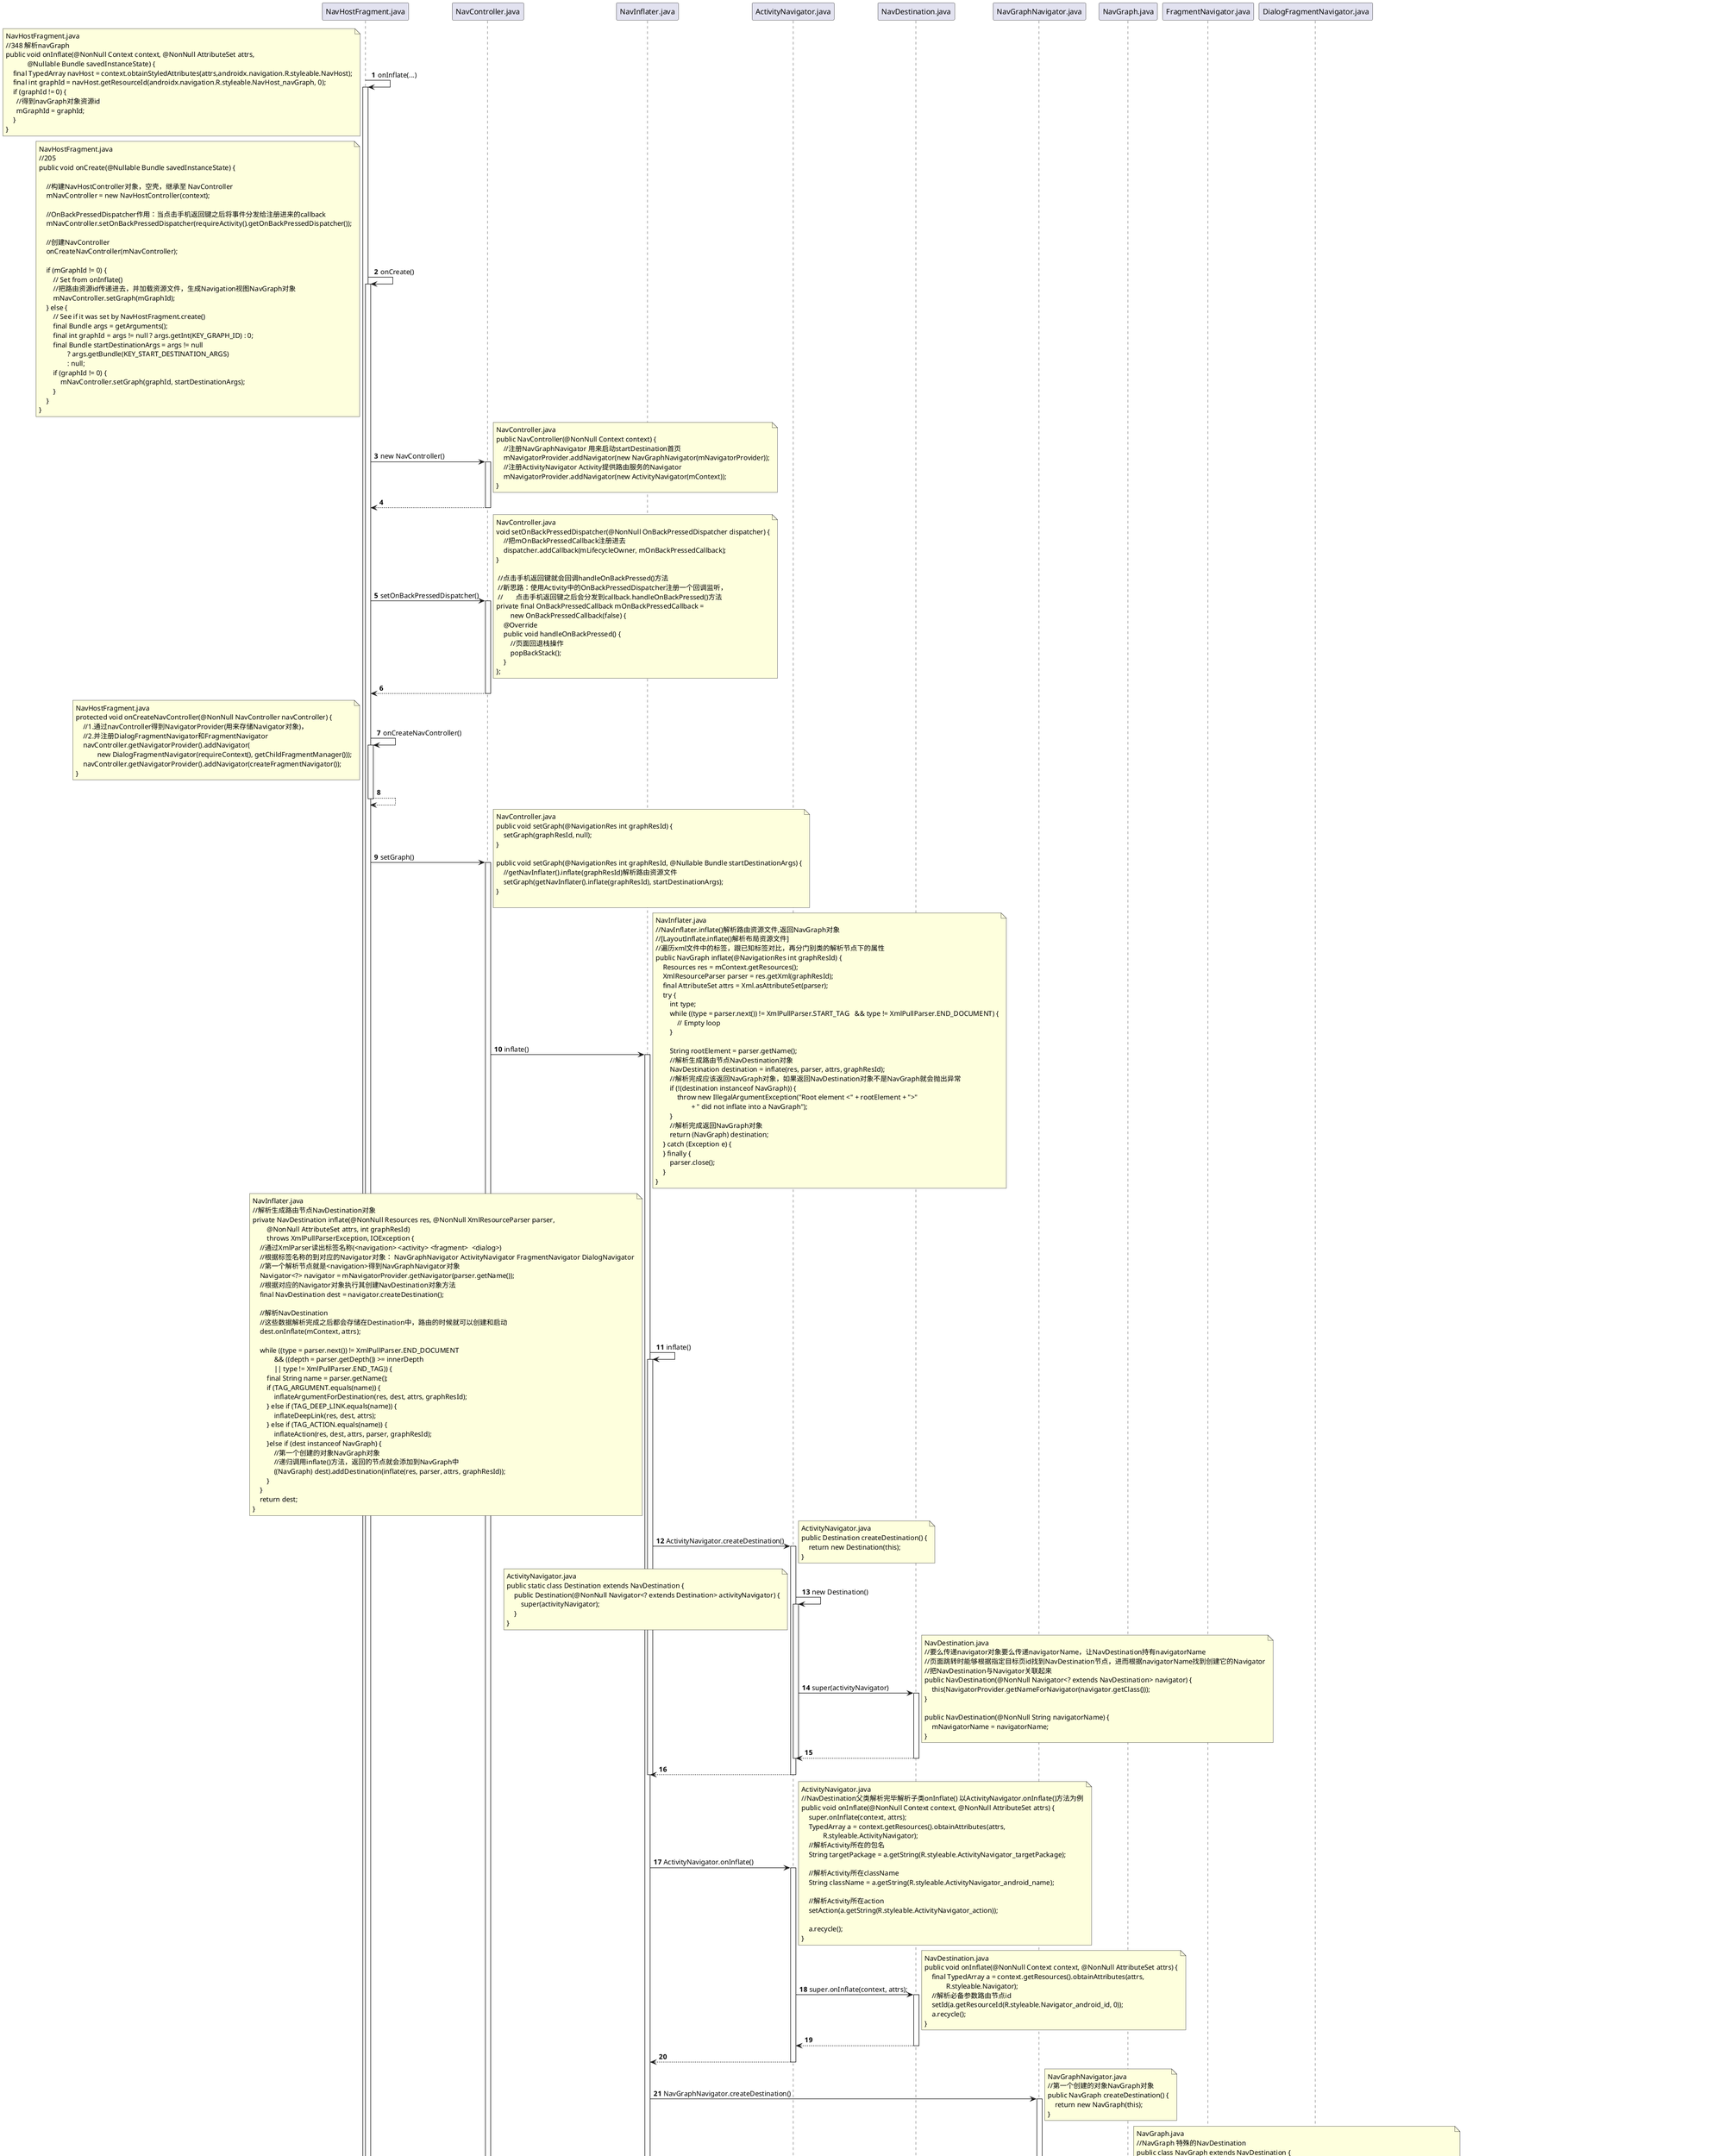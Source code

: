 @startuml
'https://plantuml.com/sequence-diagram

autonumber

'Navigation路由如何解析资源文件
'Navigation路由节点如何被创建
'Activity，Fragment，DialogFragment这三种默认界面路由能力如何实现(如何路由跳转）

'Navigation缺点：
'1.路由中所有路由节点必须在mobile_navigation.xml资源文件中定义,不够灵活
'2.Fragment路由类型节点执行路由的时候使用replace()方法，页面切换会销毁重建，造成页面生命周期重启，数据重新加载，不够友好
'3.不支持路由过程拦截和监听

'1
NavHostFragment.java -> NavHostFragment.java: onInflate(...)
activate NavHostFragment.java
note left
NavHostFragment.java
//348 解析navGraph
public void onInflate(@NonNull Context context, @NonNull AttributeSet attrs,
            @Nullable Bundle savedInstanceState) {
    final TypedArray navHost = context.obtainStyledAttributes(attrs,androidx.navigation.R.styleable.NavHost);
    final int graphId = navHost.getResourceId(androidx.navigation.R.styleable.NavHost_navGraph, 0);
    if (graphId != 0) {
      //得到navGraph对象资源id
      mGraphId = graphId;
    }
}
end note

'2
NavHostFragment.java -> NavHostFragment.java: onCreate()
activate NavHostFragment.java
note left
NavHostFragment.java
//205
public void onCreate(@Nullable Bundle savedInstanceState) {

    //构建NavHostController对象，空壳，继承至 NavController
    mNavController = new NavHostController(context);

    //OnBackPressedDispatcher作用：当点击手机返回键之后将事件分发给注册进来的callback
    mNavController.setOnBackPressedDispatcher(requireActivity().getOnBackPressedDispatcher());

    //创建NavController
    onCreateNavController(mNavController);

    if (mGraphId != 0) {
        // Set from onInflate()
        //把路由资源id传递进去，并加载资源文件，生成Navigation视图NavGraph对象
        mNavController.setGraph(mGraphId);
    } else {
        // See if it was set by NavHostFragment.create()
        final Bundle args = getArguments();
        final int graphId = args != null ? args.getInt(KEY_GRAPH_ID) : 0;
        final Bundle startDestinationArgs = args != null
                ? args.getBundle(KEY_START_DESTINATION_ARGS)
                : null;
        if (graphId != 0) {
            mNavController.setGraph(graphId, startDestinationArgs);
        }
    }
}
end note

'3
NavHostFragment.java -> NavController.java: new NavController()
activate NavController.java
note right
NavController.java
public NavController(@NonNull Context context) {
    //注册NavGraphNavigator 用来启动startDestination首页
    mNavigatorProvider.addNavigator(new NavGraphNavigator(mNavigatorProvider));
    //注册ActivityNavigator Activity提供路由服务的Navigator
    mNavigatorProvider.addNavigator(new ActivityNavigator(mContext));
}
end note

'4
NavController.java --> NavHostFragment.java:
deactivate NavController.java

'5
NavHostFragment.java -> NavController.java: setOnBackPressedDispatcher()
activate NavController.java
note right
NavController.java
void setOnBackPressedDispatcher(@NonNull OnBackPressedDispatcher dispatcher) {
    //把mOnBackPressedCallback注册进去
    dispatcher.addCallback(mLifecycleOwner, mOnBackPressedCallback);
}

 //点击手机返回键就会回调handleOnBackPressed()方法
 //新思路：使用Activity中的OnBackPressedDispatcher注册一个回调监听，
 //       点击手机返回键之后会分发到callback.handleOnBackPressed()方法
private final OnBackPressedCallback mOnBackPressedCallback =
        new OnBackPressedCallback(false) {
    @Override
    public void handleOnBackPressed() {
        //页面回退栈操作
        popBackStack();
    }
};
end note

'6
NavController.java --> NavHostFragment.java:
deactivate NavController.java

'7
NavHostFragment.java -> NavHostFragment.java: onCreateNavController()
activate NavHostFragment.java
note left
NavHostFragment.java
protected void onCreateNavController(@NonNull NavController navController) {
    //1.通过navController得到NavigatorProvider(用来存储Navigator对象)，
    //2.并注册DialogFragmentNavigator和FragmentNavigator
    navController.getNavigatorProvider().addNavigator(
            new DialogFragmentNavigator(requireContext(), getChildFragmentManager()));
    navController.getNavigatorProvider().addNavigator(createFragmentNavigator());
}
end note

'8
NavHostFragment.java --> NavHostFragment.java:
deactivate NavHostFragment.java

'9
NavHostFragment.java -> NavController.java: setGraph()
activate NavController.java
note right
NavController.java
public void setGraph(@NavigationRes int graphResId) {
    setGraph(graphResId, null);
}

public void setGraph(@NavigationRes int graphResId, @Nullable Bundle startDestinationArgs) {
    //getNavInflater().inflate(graphResId)解析路由资源文件
    setGraph(getNavInflater().inflate(graphResId), startDestinationArgs);
}

end note

'10
NavController.java -> NavInflater.java: inflate()
activate NavInflater.java
note right
NavInflater.java
//NavInflater.inflate()解析路由资源文件,返回NavGraph对象
//[LayoutInflate.inflate()解析布局资源文件]
//遍历xml文件中的标签，跟已知标签对比，再分门别类的解析节点下的属性
public NavGraph inflate(@NavigationRes int graphResId) {
    Resources res = mContext.getResources();
    XmlResourceParser parser = res.getXml(graphResId);
    final AttributeSet attrs = Xml.asAttributeSet(parser);
    try {
        int type;
        while ((type = parser.next()) != XmlPullParser.START_TAG   && type != XmlPullParser.END_DOCUMENT) {
            // Empty loop
        }

        String rootElement = parser.getName();
        //解析生成路由节点NavDestination对象
        NavDestination destination = inflate(res, parser, attrs, graphResId);
        //解析完成应该返回NavGraph对象，如果返回NavDestination对象不是NavGraph就会抛出异常
        if (!(destination instanceof NavGraph)) {
            throw new IllegalArgumentException("Root element <" + rootElement + ">"
                    + " did not inflate into a NavGraph");
        }
        //解析完成返回NavGraph对象
        return (NavGraph) destination;
    } catch (Exception e) {
    } finally {
        parser.close();
    }
}
end note

'11
NavInflater.java -> NavInflater.java: inflate()
activate NavInflater.java
note left
NavInflater.java
//解析生成路由节点NavDestination对象
private NavDestination inflate(@NonNull Resources res, @NonNull XmlResourceParser parser,
        @NonNull AttributeSet attrs, int graphResId)
        throws XmlPullParserException, IOException {
    //通过XmlParser读出标签名称(<navigation> <activity> <fragment>  <dialog>)
    //根据标签名称的到对应的Navigator对象： NavGraphNavigator ActivityNavigator FragmentNavigator DialogNavigator
    //第一个解析节点就是<navigation>得到NavGraphNavigator对象
    Navigator<?> navigator = mNavigatorProvider.getNavigator(parser.getName());
    //根据对应的Navigator对象执行其创建NavDestination对象方法
    final NavDestination dest = navigator.createDestination();

    //解析NavDestination
    //这些数据解析完成之后都会存储在Destination中，路由的时候就可以创建和启动
    dest.onInflate(mContext, attrs);

    while ((type = parser.next()) != XmlPullParser.END_DOCUMENT
            && ((depth = parser.getDepth()) >= innerDepth
            || type != XmlPullParser.END_TAG)) {
        final String name = parser.getName();
        if (TAG_ARGUMENT.equals(name)) {
            inflateArgumentForDestination(res, dest, attrs, graphResId);
        } else if (TAG_DEEP_LINK.equals(name)) {
            inflateDeepLink(res, dest, attrs);
        } else if (TAG_ACTION.equals(name)) {
            inflateAction(res, dest, attrs, parser, graphResId);
        }else if (dest instanceof NavGraph) {
            //第一个创建的对象NavGraph对象
            //递归调用inflate()方法，返回的节点就会添加到NavGraph中
            ((NavGraph) dest).addDestination(inflate(res, parser, attrs, graphResId));
        }
    }
    return dest;
}
end note

'12 ActivityNavigator.createDestination()方法为例
NavInflater.java -> ActivityNavigator.java: ActivityNavigator.createDestination()
activate ActivityNavigator.java
note right
ActivityNavigator.java
public Destination createDestination() {
    return new Destination(this);
}
end note

'13
ActivityNavigator.java -> ActivityNavigator.java: new Destination()
activate ActivityNavigator.java
note left
ActivityNavigator.java
public static class Destination extends NavDestination {
    public Destination(@NonNull Navigator<? extends Destination> activityNavigator) {
        super(activityNavigator);
    }
}
end note

'14
ActivityNavigator.java -> NavDestination.java: super(activityNavigator)
activate NavDestination.java
note right
NavDestination.java
//要么传递navigator对象要么传递navigatorName，让NavDestination持有navigatorName
//页面跳转时能够根据指定目标页id找到NavDestination节点，进而根据navigatorName找到创建它的Navigator
//把NavDestination与Navigator关联起来
public NavDestination(@NonNull Navigator<? extends NavDestination> navigator) {
    this(NavigatorProvider.getNameForNavigator(navigator.getClass()));
}

public NavDestination(@NonNull String navigatorName) {
    mNavigatorName = navigatorName;
}
end note

'15
NavDestination.java --> ActivityNavigator.java
deactivate NavDestination.java
deactivate ActivityNavigator.java

'16
ActivityNavigator.java --> NavInflater.java
deactivate ActivityNavigator.java
deactivate NavInflater.java

'17 以ActivityNavigator.onInflate()方法为例
NavInflater.java -> ActivityNavigator.java: ActivityNavigator.onInflate()
activate ActivityNavigator.java
note right
ActivityNavigator.java
//NavDestination父类解析完毕解析子类onInflate() 以ActivityNavigator.onInflate()方法为例
public void onInflate(@NonNull Context context, @NonNull AttributeSet attrs) {
    super.onInflate(context, attrs);
    TypedArray a = context.getResources().obtainAttributes(attrs,
            R.styleable.ActivityNavigator);
    //解析Activity所在的包名
    String targetPackage = a.getString(R.styleable.ActivityNavigator_targetPackage);

    //解析Activity所在className
    String className = a.getString(R.styleable.ActivityNavigator_android_name);

    //解析Activity所在action
    setAction(a.getString(R.styleable.ActivityNavigator_action));

    a.recycle();
}
end note

'18
ActivityNavigator.java -> NavDestination.java:  super.onInflate(context, attrs);
activate NavDestination.java
note right
NavDestination.java
public void onInflate(@NonNull Context context, @NonNull AttributeSet attrs) {
    final TypedArray a = context.getResources().obtainAttributes(attrs,
            R.styleable.Navigator);
    //解析必备参数路由节点id
    setId(a.getResourceId(R.styleable.Navigator_android_id, 0));
    a.recycle();
}
end note

'19
NavDestination.java --> ActivityNavigator.java
deactivate NavDestination.java

'20
ActivityNavigator.java --> NavInflater.java
deactivate ActivityNavigator.java

'21 以NavGraphNavigator.createDestination()方法为例
NavInflater.java -> NavGraphNavigator.java: NavGraphNavigator.createDestination()
activate NavGraphNavigator.java
note right
NavGraphNavigator.java
//第一个创建的对象NavGraph对象
public NavGraph createDestination() {
    return new NavGraph(this);
}
end note

'22
NavGraphNavigator.java -> NavGraph.java: new NavGraph(this)
activate NavGraph.java
note right
NavGraph.java
//NavGraph 特殊的NavDestination
public class NavGraph extends NavDestination {
    //存储NavDestination路由节点 可套娃，自己嵌套自己
    final SparseArrayCompat<NavDestination> mNodes = new SparseArrayCompat<>();
    //路由中需要启动首页的id 解析是在onInflate()方法中
    private int mStartDestId;
    private String mStartDestIdName;

    //第一个创建的对象NavGraph对象
    public NavGraph(@NonNull Navigator<? extends NavGraph> navGraphNavigator) {
        super(navGraphNavigator);
    }

    //解析NavDestination属性
    @Override
    public void onInflate(@NonNull Context context, @NonNull AttributeSet attrs) {
        super.onInflate(context, attrs);
        TypedArray a = context.getResources().obtainAttributes(attrs,R.styleable.NavGraphNavigator);
        //
        setStartDestination(a.getResourceId(R.styleable.NavGraphNavigator_startDestination, 0));
        mStartDestIdName = getDisplayName(context, mStartDestId);
        a.recycle();
    }
}
end note

'23
NavGraph.java --> NavGraphNavigator.java
deactivate NavGraph.java

'24
NavGraphNavigator.java --> NavInflater.java
deactivate NavGraphNavigator.java

'25 以NavGraphNavigator.onInflate()方法为例
NavInflater.java -> NavGraphNavigator.java: NavGraphNavigator.onInflate()
activate NavGraphNavigator.java
note right
NavGraphNavigator.java
//NavDestination父类解析完毕解析子类onInflate() 以ActivityNavigator.onInflate()方法为例
//解析NavDestination属性
@Override
public void onInflate(@NonNull Context context, @NonNull AttributeSet attrs) {
    super.onInflate(context, attrs);
    TypedArray a = context.getResources().obtainAttributes(attrs,R.styleable.NavGraphNavigator);
    //
    setStartDestination(a.getResourceId(R.styleable.NavGraphNavigator_startDestination, 0));
    mStartDestIdName = getDisplayName(context, mStartDestId);
    a.recycle();
}
end note

'26
NavGraphNavigator.java -> NavDestination.java:  super.onInflate(context, attrs);
activate NavDestination.java
note left
NavDestination.java
public void onInflate(@NonNull Context context, @NonNull AttributeSet attrs) {
    final TypedArray a = context.getResources().obtainAttributes(attrs,
            R.styleable.Navigator);
    //解析必备参数路由节点id
    setId(a.getResourceId(R.styleable.Navigator_android_id, 0));
    a.recycle();
}
end note

'27
NavDestination.java --> NavGraphNavigator.java
deactivate NavDestination.java

'28
NavGraphNavigator.java --> NavInflater.java
deactivate NavGraphNavigator.java

'29
NavInflater.java -> NavGraph.java: ((NavGraph) dest).addDestination();
activate NavGraph.java
note right
NavGraph.java
public final void addDestination(@NonNull NavDestination node) {
    //存放到mNodes集合中
    mNodes.put(node.getId(), node);
}
end note

'30
NavGraph.java --> NavInflater.java
deactivate NavGraph.java

'31
NavInflater.java --> NavController.java
deactivate NavInflater.java

'32
NavController.java -> NavController.java: setGraph(...);
activate NavController.java
note left
NavController.java
public void setGraph(@NonNull NavGraph graph, @Nullable Bundle startDestinationArgs) {
    if (mGraph != null) {
        // Pop everything from the old graph off the back stack
        popBackStackInternal(mGraph.getId(), true);
    }
    //保存生成的NavGraph对象
    mGraph = graph;
    onGraphCreated(startDestinationArgs);
}
end note

'33
NavController.java -> NavController.java: onGraphCreated(startDestinationArgs);
activate NavController.java
note left
NavController.java
private void onGraphCreated(@Nullable Bundle startDestinationArgs) {
    ...

    // Navigate to the first destination in the graph
    // if we haven't deep linked to a destination
    //633 启动路由中第一个destination节点 前面都是解析和创建路由过程，下面就是路由跳转过程
    navigate(mGraph, startDestinationArgs, null, null);
}
end note

'34
NavController.java -> NavController.java: navigate();
activate NavController.java
note left
NavController.java
private void navigate(@NonNull NavDestination node, @Nullable Bundle args,
        @Nullable NavOptions navOptions, @Nullable Navigator.Extras navigatorExtras) {

    //通过node.getNavigatorName()找到创建它的Navigator对象
    //此时node是NavGraph，找到的是NavGraphNavigator对象
    Navigator<NavDestination> navigator = mNavigatorProvider.getNavigator(node.getNavigatorName());

    //通过NavGraphNavigator对象调用NavGraphNavigator.navigate()方法发起 真正的路由跳转
    NavDestination newDest = navigator.navigate(node, finalArgs,navOptions, navigatorExtras);
    if (newDest != null) {
        if (mBackStack.isEmpty()) {
            NavBackStackEntry entry = new NavBackStackEntry(mContext, mGraph, finalArgs,mLifecycleOwner, mViewModel);
            //跳转成功之后就会把本次启动的路由节点添加到回退栈中，点击返回键被NavController拦截之后执行回退栈操作
            mBackStack.add(entry);
        }
    }
}
end note

'35
NavController.java -> NavGraphNavigator.java: NavGraphNavigator.navigate();
activate NavGraphNavigator.java
note right
NavGraphNavigator.java
public NavDestination navigate(@NonNull NavGraph destination, @Nullable Bundle args,
        @Nullable NavOptions navOptions, @Nullable Extras navigatorExtras) {
    //根据NavGraph找到startDestinationId Navigation中要启动的首页id
    int startId = destination.getStartDestination();
    if (startId == 0) {
        //如果没有给路由指定首页启动id会抛出异常
        throw new IllegalStateException("no start destination defined via"
                + " app:startDestination for "
                + destination.getDisplayName());
    }
    //通过首页id找到首页NavDestination对象
    NavDestination startDestination = destination.findNode(startId, false);
    //通过首页NavDestination对象的NavigatorName属性找到创建节点的Navigator，
    //此时 Navigator 可能是 ActivityNavigator FragmentNavigator DialogNavigator
    //也就是说 NavGraphNavigator 并没有真正的自己去执行路由操作，
    //而是把路由委托给其他三种类型的 Navigator 去执行
    // NavGraphNavigator 这个类存在的作用就是当MobileNavigation路由资源文件加载完成之后，
    //能够把路由当中的首页给启动起来
    Navigator<NavDestination> navigator = mNavigatorProvider.getNavigator(startDestination.getNavigatorName());

    //由其他三种类型的Navigator执行路由跳转
    return navigator.navigate(startDestination, startDestination.addInDefaultArgs(args),navOptions, navigatorExtras);
}
end note

'36 以ActivityNavigator.navigate()方法为例
NavController.java -> ActivityNavigator.java: ActivityNavigator.navigate();
activate ActivityNavigator.java
note right
ActivityNavigator.java
public NavDestination navigate(@NonNull Destination destination, @Nullable Bundle args,
        @Nullable NavOptions navOptions, @Nullable Navigator.Extras navigatorExtras) {
    //根据传递destination构造Intent对象
    Intent intent = new Intent(destination.getIntent());
    if (args != null) {
        //把启动页面需要的参数put进去
        intent.putExtras(args);
    }
    //判断启动模式是NEW_TASK还是SINGLE_TOP
    if (!(mContext instanceof Activity)) {
        // If we're not launching from an Activity context we have to launch in a new task.
        intent.addFlags(Intent.FLAG_ACTIVITY_NEW_TASK);
    }
    if (navOptions != null && navOptions.shouldLaunchSingleTop()) {
        intent.addFlags(Intent.FLAG_ACTIVITY_SINGLE_TOP);
    }

    //为页面打开退出设置动画效果
    if (navOptions != null) {
        // For use in applyPopAnimationsToPendingTransition()
        intent.putExtra(EXTRA_POP_ENTER_ANIM, navOptions.getPopEnterAnim());
        intent.putExtra(EXTRA_POP_EXIT_ANIM, navOptions.getPopExitAnim());
    }

    //最终通过mContext.startActivity(intent)完成对Activity页面类型的路由节点路由能力
    mContext.startActivity(intent);
}
end note

'37
ActivityNavigator.java --> NavController.java
deactivate ActivityNavigator.java

'38 以FragmentNavigator.navigate()方法为例
NavController.java -> FragmentNavigator.java: FragmentNavigator.navigate();
activate FragmentNavigator.java
note right
FragmentNavigator.java
public NavDestination navigate(@NonNull Destination destination, @Nullable Bundle args,
        @Nullable NavOptions navOptions, @Nullable Navigator.Extras navigatorExtras) {
    //根据destination得到className : Fragment全类名
    String className = destination.getClassName();
    //根据 className全类名 去反射构建一个 Fragment 对象
    //instantiateFragment(mContext, mFragmentManager,className, args)
    //-->return fragmentManager.getFragmentFactory().instantiate(context.getClassLoader(), className);
    final Fragment frag = instantiateFragment(mContext, mFragmentManager,className, args);
    //设置 Fragment 启动需要的参数
    frag.setArguments(args);
    //开启事务
    final FragmentTransaction ft = mFragmentManager.beginTransaction();

    //设置 Fragment 进场出场动画效果
    ft.setCustomAnimations(enterAnim, exitAnim, popEnterAnim, popExitAnim);

    //通过 FragmentTransaction.replace()方法把本次要启动的 Fragment 添加到容器上
    //注意:使用的replace()方法在界面来回切换会重新销毁和重建，重新执行生命周期方法
    //如何避免?
    //解决方案：自己定义一个FragmentNavigator,在navigate()方法时
    //         也就是执行Fragment跳转时使用hide()和show()方法就可以
    ft.replace(mContainerId, frag);

    //事务提交
    ft.commit();
    // The commit succeeded, update our view of the world
    if (isAdded) {
        //commit执行成功就Fragment添加到回退栈中
        mBackStack.add(destId);
        return destination;
    }
}
end note

'39
FragmentNavigator.java --> NavController.java
deactivate FragmentNavigator.java

'40 以DialogFragmentNavigator.navigate()方法为例
NavController.java -> DialogFragmentNavigator.java: DialogFragmentNavigator.navigate();
activate DialogFragmentNavigator.java
note right
DialogFragmentNavigator.java
public NavDestination navigate(@NonNull final Destination destination, @Nullable Bundle args,
        @Nullable NavOptions navOptions, @Nullable Navigator.Extras navigatorExtras) {
    //根据destination得到className : DialogFragFragment全类名
    String className = destination.getClassName();
    //根据 DialogFragFragment全类名 去反射构建一个 Fragment 对象
    final Fragment frag = mFragmentManager.getFragmentFactory().instantiate(mContext.getClassLoader(), className);
    //判断当前Fragment是不是DialogFragment，不是就抛出异常
    if (!DialogFragment.class.isAssignableFrom(frag.getClass())) {
        throw new IllegalArgumentException("Dialog destination " + destination.getClassName()
                + " is not an instance of DialogFragment");
    }
    final DialogFragment dialogFragment = (DialogFragment) frag;
    //设置 DialogFragment 启动需要的参数
    dialogFragment.setArguments(args);
    dialogFragment.getLifecycle().addObserver(mObserver);

    //通过 DialogFragment.show() 方法把DialogFragment显示出来
    dialogFragment.show(mFragmentManager, DIALOG_TAG + mDialogCount++);

    return destination;
}
end note

'41
DialogFragmentNavigator.java -> NavController.java
deactivate DialogFragmentNavigator.java
@enduml